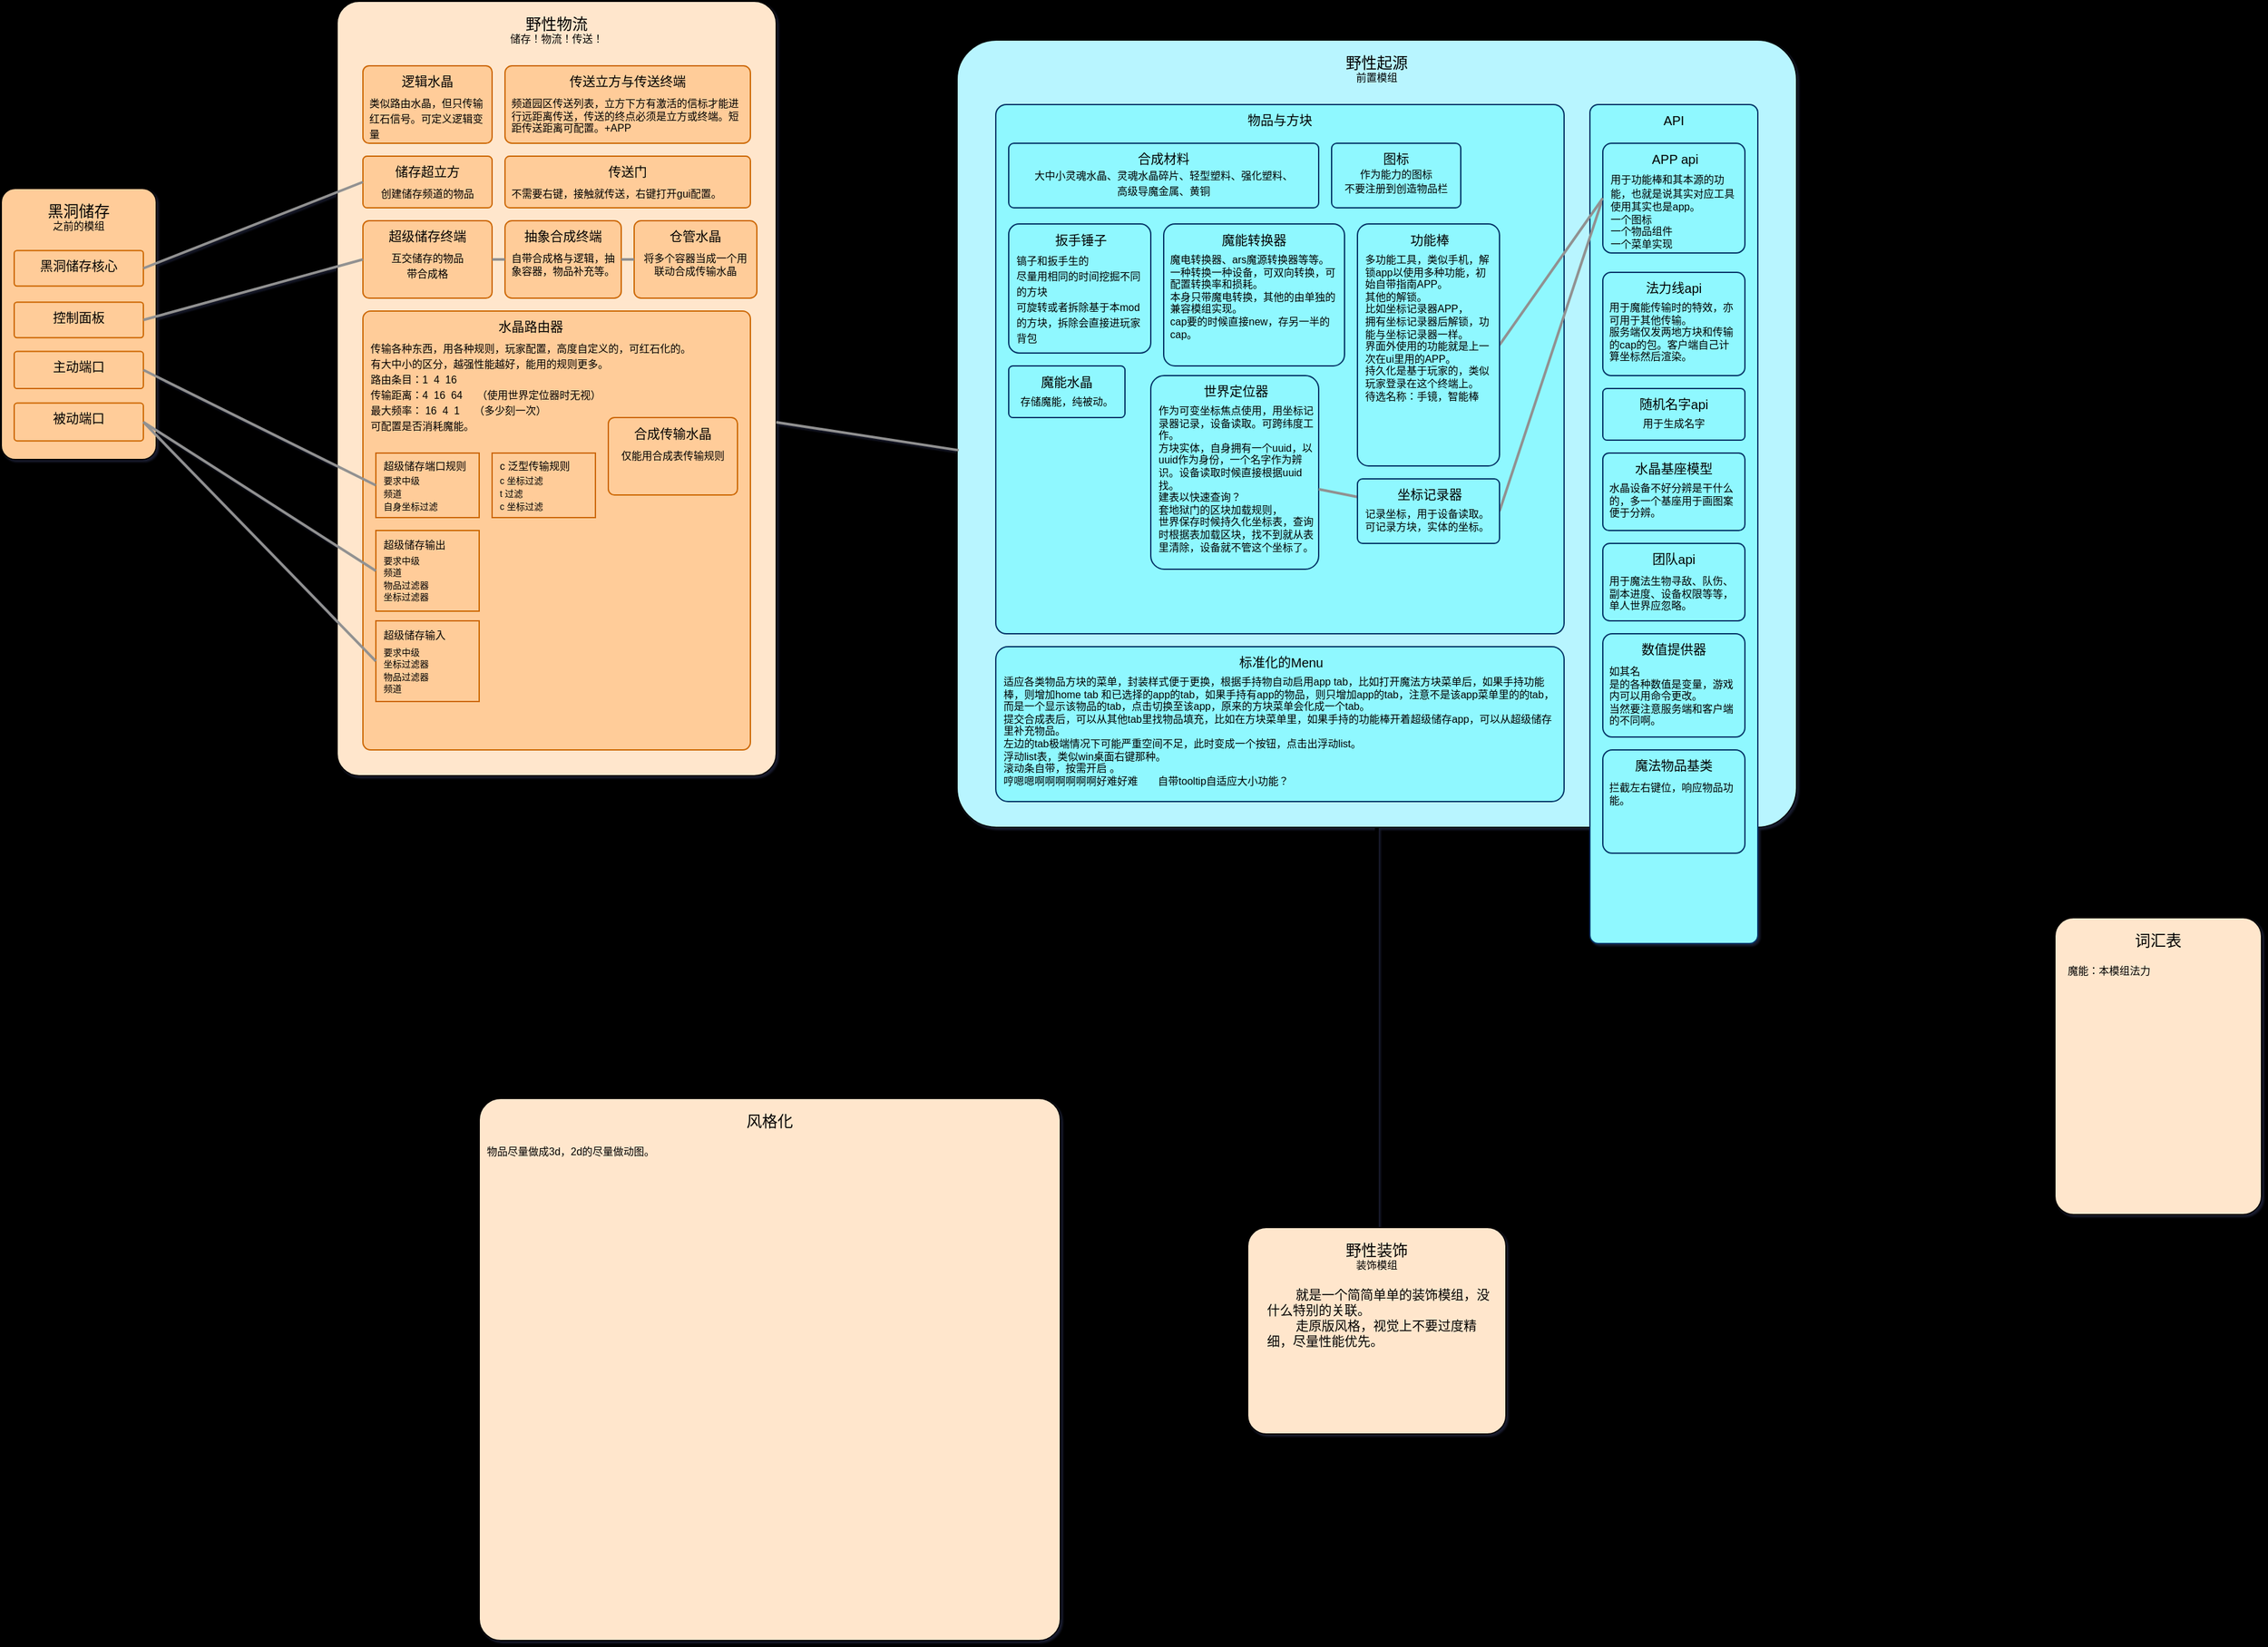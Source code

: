 <mxfile version="24.6.1" type="device">
  <diagram name="第 1 页" id="RCJW-YrI7GADKJ_9KP-G">
    <mxGraphModel dx="1646" dy="505" grid="1" gridSize="10" guides="1" tooltips="1" connect="1" arrows="1" fold="1" page="1" pageScale="1" pageWidth="827" pageHeight="1169" background="#000000" math="0" shadow="1">
      <root>
        <mxCell id="0" />
        <mxCell id="1" parent="0" />
        <mxCell id="YGNYaZbymLhRgF-y6VRQ-4" value="野性起源&lt;div style=&quot;font-size: 8px;&quot;&gt;前置模组&lt;/div&gt;" style="rounded=1;whiteSpace=wrap;html=1;fillColor=#b8f5ff;arcSize=5;labelBackgroundColor=none;fontColor=#000000;align=center;verticalAlign=top;spacing=6;spacingTop=0;" parent="1" vertex="1">
          <mxGeometry x="220" y="630" width="650" height="610" as="geometry" />
        </mxCell>
        <mxCell id="2M-5-x-tlaTdOeUqfLkU-54" value="API" style="rounded=1;whiteSpace=wrap;html=1;strokeColor=#003366;align=center;verticalAlign=top;spacingTop=0;spacing=2;arcSize=5;fontFamily=Helvetica;fontSize=10;fontColor=#000000;labelBackgroundColor=none;fillColor=#8FF8FF;" parent="1" vertex="1">
          <mxGeometry x="710" y="680" width="130" height="650" as="geometry" />
        </mxCell>
        <mxCell id="2M-5-x-tlaTdOeUqfLkU-2" value="" style="rounded=1;orthogonalLoop=1;jettySize=auto;html=1;fontFamily=Helvetica;fontSize=12;fontColor=#000000;labelBackgroundColor=none;elbow=vertical;strokeWidth=3;endSize=0;startSize=0;endArrow=none;endFill=0;" parent="1" source="YGNYaZbymLhRgF-y6VRQ-4" target="2M-5-x-tlaTdOeUqfLkU-1" edge="1">
          <mxGeometry relative="1" as="geometry" />
        </mxCell>
        <mxCell id="2M-5-x-tlaTdOeUqfLkU-7" value="" style="group" parent="1" vertex="1" connectable="0">
          <mxGeometry x="445" y="1550" width="200" height="160" as="geometry" />
        </mxCell>
        <mxCell id="2M-5-x-tlaTdOeUqfLkU-1" value="野性装饰&lt;div style=&quot;font-size: 8px;&quot;&gt;装饰模组&lt;/div&gt;" style="whiteSpace=wrap;html=1;verticalAlign=top;fillColor=#FFE6CC;fontColor=#000000;rounded=1;arcSize=9;labelBackgroundColor=none;spacing=6;spacingTop=0;gradientColor=none;" parent="2M-5-x-tlaTdOeUqfLkU-7" vertex="1">
          <mxGeometry width="200" height="160" as="geometry" />
        </mxCell>
        <mxCell id="2M-5-x-tlaTdOeUqfLkU-5" value="&lt;span style=&quot;white-space: pre;&quot;&gt;&#x9;&lt;/span&gt;就是一个简简单单的装饰模组，没什么特别的关联。&lt;div&gt;&lt;span style=&quot;white-space: pre;&quot;&gt;&#x9;&lt;/span&gt;走原版风格，视觉上不要过度精细，尽量性能优先。&lt;br&gt;&lt;/div&gt;" style="text;html=1;align=left;verticalAlign=top;whiteSpace=wrap;rounded=0;fontFamily=Helvetica;fontSize=10;fontColor=#000000;labelBackgroundColor=none;" parent="2M-5-x-tlaTdOeUqfLkU-7" vertex="1">
          <mxGeometry x="12.5" y="40" width="175" height="100" as="geometry" />
        </mxCell>
        <mxCell id="2M-5-x-tlaTdOeUqfLkU-11" value="物品与方块" style="rounded=1;whiteSpace=wrap;html=1;strokeColor=#003366;align=center;verticalAlign=top;spacingTop=0;spacing=2;arcSize=2;fontFamily=Helvetica;fontSize=10;fontColor=#000000;labelBackgroundColor=none;fillColor=#8FF8FF;" parent="1" vertex="1">
          <mxGeometry x="250" y="680" width="440" height="410" as="geometry" />
        </mxCell>
        <mxCell id="2M-5-x-tlaTdOeUqfLkU-10" value="图标&lt;div&gt;&lt;div style=&quot;font-size: 9px;&quot;&gt;&lt;font style=&quot;font-size: 8px;&quot;&gt;作为能力的图标&lt;/font&gt;&lt;/div&gt;&lt;div style=&quot;font-size: 9px;&quot;&gt;&lt;font style=&quot;font-size: 8px;&quot;&gt;不要注册到创造物品栏&lt;/font&gt;&lt;/div&gt;&lt;/div&gt;" style="rounded=1;whiteSpace=wrap;html=1;strokeColor=#003366;align=center;verticalAlign=top;spacingTop=0;spacing=2;arcSize=8;fontFamily=Helvetica;fontSize=10;fontColor=#000000;labelBackgroundColor=none;fillColor=#8FF8FF;" parent="1" vertex="1">
          <mxGeometry x="510" y="710" width="100" height="50" as="geometry" />
        </mxCell>
        <mxCell id="2M-5-x-tlaTdOeUqfLkU-12" value="合成材料&lt;div&gt;&lt;div style=&quot;&quot;&gt;&lt;span style=&quot;font-size: 8px;&quot;&gt;大中小灵魂水晶、灵魂水晶碎片、轻型塑料、强化塑料、&lt;/span&gt;&lt;/div&gt;&lt;div style=&quot;&quot;&gt;&lt;span style=&quot;font-size: 8px;&quot;&gt;高级导魔金属、黄铜&lt;/span&gt;&lt;/div&gt;&lt;/div&gt;" style="rounded=1;whiteSpace=wrap;html=1;strokeColor=#003366;align=center;verticalAlign=top;spacingTop=0;spacing=2;arcSize=8;fontFamily=Helvetica;fontSize=10;fontColor=#000000;labelBackgroundColor=none;fillColor=#8FF8FF;" parent="1" vertex="1">
          <mxGeometry x="260" y="710" width="240" height="50" as="geometry" />
        </mxCell>
        <mxCell id="2M-5-x-tlaTdOeUqfLkU-24" value="&lt;p style=&quot;text-align: center; line-height: 120%; margin-top: 0px; margin-bottom: 4px;&quot;&gt;&lt;span style=&quot;&quot;&gt;扳手锤子&lt;/span&gt;&lt;/p&gt;&lt;div&gt;&lt;div style=&quot;font-size: 9px;&quot;&gt;&lt;span style=&quot;font-size: 8px;&quot;&gt;镐子和扳手生的&lt;/span&gt;&lt;br&gt;&lt;/div&gt;&lt;/div&gt;&lt;div style=&quot;&quot;&gt;&lt;span style=&quot;font-size: 8px;&quot;&gt;尽量用相同的时间挖掘不同的方块&lt;/span&gt;&lt;/div&gt;&lt;div style=&quot;&quot;&gt;&lt;span style=&quot;font-size: 8px;&quot;&gt;可旋转或者拆除基于本mod的方块，拆除会直接进玩家背包&lt;/span&gt;&lt;/div&gt;&lt;p&gt;&lt;/p&gt;" style="rounded=1;whiteSpace=wrap;html=1;strokeColor=#003366;align=left;verticalAlign=top;spacingTop=0;spacing=2;arcSize=8;fontFamily=Helvetica;fontSize=10;fontColor=#000000;labelBackgroundColor=none;fillColor=#8FF8FF;horizontal=1;spacingLeft=4;spacingRight=4;" parent="1" vertex="1">
          <mxGeometry x="260" y="772.5" width="110" height="100" as="geometry" />
        </mxCell>
        <mxCell id="2M-5-x-tlaTdOeUqfLkU-46" value="" style="rounded=1;orthogonalLoop=1;jettySize=auto;html=1;strokeColor=#919191;strokeWidth=2;align=center;verticalAlign=middle;elbow=vertical;endArrow=none;endFill=0;entryX=0;entryY=0.5;entryDx=0;entryDy=0;exitX=1;exitY=0.5;exitDx=0;exitDy=0;" parent="1" source="2M-5-x-tlaTdOeUqfLkU-25" target="2M-5-x-tlaTdOeUqfLkU-30" edge="1">
          <mxGeometry relative="1" as="geometry" />
        </mxCell>
        <mxCell id="2M-5-x-tlaTdOeUqfLkU-26" value="&lt;p style=&quot;text-align: center; line-height: 120%; margin-top: 0px; margin-bottom: 4px;&quot;&gt;&lt;span style=&quot;&quot;&gt;世界定位器&lt;/span&gt;&lt;br&gt;&lt;/p&gt;&lt;div&gt;&lt;div style=&quot;&quot;&gt;&lt;div style=&quot;font-size: 8px;&quot;&gt;作为可变坐标焦点使用，用坐标记录器记录，设备读取。可跨纬度工作。&lt;/div&gt;&lt;div style=&quot;font-size: 8px;&quot;&gt;方块实体，自身拥有一个uuid，以uuid作为身份，一个名字作为辨识。设备读取时候直接根据uuid找。&lt;/div&gt;&lt;div style=&quot;font-size: 8px;&quot;&gt;建表以快速查询？&lt;/div&gt;&lt;div style=&quot;font-size: 8px;&quot;&gt;&lt;span style=&quot;background-color: initial;&quot;&gt;套地狱门的区块加载规则，&lt;/span&gt;&lt;/div&gt;&lt;div style=&quot;font-size: 8px;&quot;&gt;世界保存时候持久化坐标表，查询时根据表加载区块，找不到就从表里清除，设备就不管这个坐标了。&lt;/div&gt;&lt;/div&gt;&lt;/div&gt;&lt;p&gt;&lt;/p&gt;" style="rounded=1;whiteSpace=wrap;html=1;strokeColor=#003366;align=left;verticalAlign=top;spacingTop=0;spacing=2;arcSize=8;fontFamily=Helvetica;fontSize=10;fontColor=#000000;labelBackgroundColor=none;fillColor=#8FF8FF;horizontal=1;spacingLeft=4;spacingRight=4;" parent="1" vertex="1">
          <mxGeometry x="370" y="890" width="130" height="150" as="geometry" />
        </mxCell>
        <mxCell id="2M-5-x-tlaTdOeUqfLkU-30" value="&lt;p style=&quot;text-align: center; line-height: 120%; margin-top: 0px; margin-bottom: 4px;&quot;&gt;&lt;span style=&quot;&quot;&gt;APP api&lt;/span&gt;&lt;br&gt;&lt;/p&gt;&lt;div style=&quot;line-height: 95%;&quot;&gt;&lt;div style=&quot;line-height: 95%;&quot;&gt;&lt;div style=&quot;line-height: 95%;&quot;&gt;&lt;span style=&quot;font-size: 8px;&quot;&gt;用于&lt;/span&gt;&lt;span style=&quot;text-align: center; background-color: initial;&quot;&gt;&lt;font style=&quot;font-size: 8px;&quot;&gt;功能&lt;/font&gt;&lt;/span&gt;&lt;span style=&quot;font-size: 8px; background-color: initial;&quot;&gt;棒和其本源的功能，也就是说其实对应工具使用其实也是app。&lt;/span&gt;&lt;/div&gt;&lt;div style=&quot;font-size: 8px;&quot;&gt;一个图标&lt;/div&gt;&lt;div style=&quot;font-size: 8px;&quot;&gt;一个物品组件&lt;/div&gt;&lt;div style=&quot;font-size: 8px;&quot;&gt;一个菜单实现&lt;/div&gt;&lt;/div&gt;&lt;/div&gt;&lt;p&gt;&lt;/p&gt;" style="rounded=1;whiteSpace=wrap;html=1;strokeColor=#003366;align=left;verticalAlign=top;spacingTop=0;spacing=2;arcSize=8;fontFamily=Helvetica;fontSize=10;fontColor=#000000;labelBackgroundColor=none;fillColor=#8FF8FF;horizontal=1;spacingLeft=4;spacingRight=4;" parent="1" vertex="1">
          <mxGeometry x="720" y="710" width="110" height="85" as="geometry" />
        </mxCell>
        <mxCell id="2M-5-x-tlaTdOeUqfLkU-31" value="&lt;p style=&quot;line-height: 120%; margin-top: 0px; margin-bottom: 4px;&quot;&gt;&lt;span style=&quot;&quot;&gt;魔能转换器&lt;/span&gt;&lt;br&gt;&lt;/p&gt;&lt;div&gt;&lt;div style=&quot;font-size: 9px;&quot;&gt;&lt;div style=&quot;text-align: left; font-size: 8px;&quot;&gt;魔电转换器、ars魔源转换器等等。一种转换一种设备，可双向转换，可配置转换率和损耗。&lt;/div&gt;&lt;div style=&quot;text-align: left; font-size: 8px;&quot;&gt;本身只带魔电转换，其他的由单独的兼容模组实现。&lt;/div&gt;&lt;div style=&quot;text-align: left; font-size: 8px;&quot;&gt;cap要的时候直接new，存另一半的cap。&lt;/div&gt;&lt;/div&gt;&lt;/div&gt;&lt;p&gt;&lt;/p&gt;" style="rounded=1;whiteSpace=wrap;html=1;strokeColor=#003366;align=center;verticalAlign=top;spacingTop=0;spacing=2;arcSize=8;fontFamily=Helvetica;fontSize=10;fontColor=#000000;labelBackgroundColor=none;fillColor=#8FF8FF;horizontal=1;spacingLeft=4;spacingRight=4;" parent="1" vertex="1">
          <mxGeometry x="380" y="772.5" width="140" height="110" as="geometry" />
        </mxCell>
        <mxCell id="2M-5-x-tlaTdOeUqfLkU-41" value="" style="group" parent="1" vertex="1" connectable="0">
          <mxGeometry x="1070" y="1310" width="160" height="230" as="geometry" />
        </mxCell>
        <mxCell id="2M-5-x-tlaTdOeUqfLkU-42" value="词汇表" style="whiteSpace=wrap;html=1;verticalAlign=top;fillColor=#FFE6CC;fontColor=#000000;rounded=1;arcSize=9;labelBackgroundColor=none;spacing=6;spacingTop=0;gradientColor=none;" parent="2M-5-x-tlaTdOeUqfLkU-41" vertex="1">
          <mxGeometry width="160" height="230" as="geometry" />
        </mxCell>
        <mxCell id="2M-5-x-tlaTdOeUqfLkU-43" value="&lt;div style=&quot;font-size: 8px;&quot;&gt;魔能：本模组法力&lt;/div&gt;" style="text;html=1;align=left;verticalAlign=top;whiteSpace=wrap;rounded=0;fontFamily=Helvetica;fontSize=10;fontColor=#000000;labelBackgroundColor=none;" parent="2M-5-x-tlaTdOeUqfLkU-41" vertex="1">
          <mxGeometry x="8" y="30" width="142" height="190" as="geometry" />
        </mxCell>
        <mxCell id="2M-5-x-tlaTdOeUqfLkU-44" value="&lt;p style=&quot;line-height: 120%; margin-top: 0px; margin-bottom: 4px;&quot;&gt;&lt;span style=&quot;background-color: initial;&quot;&gt;随机名字api&lt;/span&gt;&lt;/p&gt;&lt;div&gt;&lt;div style=&quot;font-size: 9px;&quot;&gt;&lt;div style=&quot;font-size: 8px;&quot;&gt;用于生成名字&lt;/div&gt;&lt;/div&gt;&lt;/div&gt;&lt;p&gt;&lt;/p&gt;" style="rounded=1;whiteSpace=wrap;html=1;strokeColor=#003366;align=center;verticalAlign=top;spacingTop=0;spacing=2;arcSize=8;fontFamily=Helvetica;fontSize=10;fontColor=#000000;labelBackgroundColor=none;fillColor=#8FF8FF;horizontal=1;spacingLeft=4;spacingRight=4;" parent="1" vertex="1">
          <mxGeometry x="720" y="900" width="110" height="40" as="geometry" />
        </mxCell>
        <mxCell id="2M-5-x-tlaTdOeUqfLkU-45" value="&lt;p style=&quot;line-height: 120%; margin-top: 0px; margin-bottom: 4px;&quot;&gt;魔能水晶&lt;/p&gt;&lt;div&gt;&lt;div style=&quot;font-size: 9px;&quot;&gt;&lt;div style=&quot;text-align: left; font-size: 8px;&quot;&gt;存储魔能，纯被动。&lt;/div&gt;&lt;/div&gt;&lt;/div&gt;&lt;p&gt;&lt;/p&gt;" style="rounded=1;whiteSpace=wrap;html=1;strokeColor=#003366;align=center;verticalAlign=top;spacingTop=0;spacing=2;arcSize=8;fontFamily=Helvetica;fontSize=10;fontColor=#000000;labelBackgroundColor=none;fillColor=#8FF8FF;horizontal=1;spacingLeft=4;spacingRight=4;" parent="1" vertex="1">
          <mxGeometry x="260" y="882.5" width="90" height="40" as="geometry" />
        </mxCell>
        <mxCell id="2M-5-x-tlaTdOeUqfLkU-49" value="" style="endArrow=none;html=1;rounded=1;strokeColor=#919191;strokeWidth=2;align=center;verticalAlign=middle;fontFamily=Helvetica;fontSize=11;fontColor=default;labelBackgroundColor=default;elbow=vertical;exitX=1;exitY=0.5;exitDx=0;exitDy=0;entryX=0;entryY=0.5;entryDx=0;entryDy=0;flowAnimation=0;shadow=0;" parent="1" source="2M-5-x-tlaTdOeUqfLkU-29" target="2M-5-x-tlaTdOeUqfLkU-30" edge="1">
          <mxGeometry width="50" height="50" relative="1" as="geometry">
            <mxPoint x="530" y="850" as="sourcePoint" />
            <mxPoint x="580" y="800" as="targetPoint" />
          </mxGeometry>
        </mxCell>
        <mxCell id="2M-5-x-tlaTdOeUqfLkU-50" value="&lt;p style=&quot;line-height: 120%; margin-top: 0px; margin-bottom: 4px;&quot;&gt;&lt;span style=&quot;background-color: initial;&quot;&gt;法力线api&lt;/span&gt;&lt;/p&gt;&lt;div&gt;&lt;div style=&quot;font-size: 9px;&quot;&gt;&lt;div style=&quot;text-align: left; font-size: 8px;&quot;&gt;用于魔能传输时的特效，亦可用于其他传输。&lt;/div&gt;&lt;div style=&quot;text-align: left; font-size: 8px;&quot;&gt;服务端仅发两地方块和传输的cap的包。客户端自己计算坐标然后渲染。&lt;/div&gt;&lt;/div&gt;&lt;/div&gt;&lt;p&gt;&lt;/p&gt;" style="rounded=1;whiteSpace=wrap;html=1;strokeColor=#003366;align=center;verticalAlign=top;spacingTop=0;spacing=2;arcSize=8;fontFamily=Helvetica;fontSize=10;fontColor=#000000;labelBackgroundColor=none;fillColor=#8FF8FF;horizontal=1;spacingLeft=4;spacingRight=4;" parent="1" vertex="1">
          <mxGeometry x="720" y="810" width="110" height="80" as="geometry" />
        </mxCell>
        <mxCell id="2M-5-x-tlaTdOeUqfLkU-29" value="&lt;p style=&quot;text-align: center; line-height: 120%; margin-top: 0px; margin-bottom: 4px;&quot;&gt;&lt;span style=&quot;&quot;&gt;功能棒&lt;/span&gt;&lt;br&gt;&lt;/p&gt;&lt;div&gt;&lt;div style=&quot;font-size: 9px;&quot;&gt;&lt;div style=&quot;font-size: 8px;&quot;&gt;多功能工具，类似手机，解锁app以使用多种功能，初始自带指南APP。&lt;/div&gt;&lt;div style=&quot;font-size: 8px;&quot;&gt;其他的解锁。&lt;/div&gt;&lt;div style=&quot;font-size: 8px;&quot;&gt;比如坐标记录器APP，&lt;/div&gt;&lt;div style=&quot;font-size: 8px;&quot;&gt;拥有&lt;span style=&quot;background-color: initial;&quot;&gt;坐标记录器后解锁，功能与坐标记录器一样。&lt;/span&gt;&lt;/div&gt;&lt;div style=&quot;font-size: 8px;&quot;&gt;界面外使用的功能就是上一次在ui里用的APP。&lt;/div&gt;&lt;div style=&quot;font-size: 8px;&quot;&gt;持久化是基于玩家的，类似玩家登录在这个终端上。&lt;/div&gt;&lt;div style=&quot;font-size: 8px;&quot;&gt;待选名称：手镜，智能棒&lt;/div&gt;&lt;/div&gt;&lt;/div&gt;&lt;p&gt;&lt;/p&gt;" style="rounded=1;whiteSpace=wrap;html=1;strokeColor=#003366;align=left;verticalAlign=top;spacingTop=0;spacing=2;arcSize=8;fontFamily=Helvetica;fontSize=10;fontColor=#000000;labelBackgroundColor=none;fillColor=#8FF8FF;horizontal=1;spacingLeft=4;spacingRight=4;" parent="1" vertex="1">
          <mxGeometry x="530" y="772.5" width="110" height="187.5" as="geometry" />
        </mxCell>
        <mxCell id="2M-5-x-tlaTdOeUqfLkU-53" value="" style="shape=connector;rounded=1;orthogonalLoop=1;jettySize=auto;html=1;strokeColor=#919191;strokeWidth=2;align=center;verticalAlign=middle;fontFamily=Helvetica;fontSize=11;fontColor=default;labelBackgroundColor=default;elbow=vertical;endArrow=none;endFill=0;jumpSize=0;" parent="1" source="2M-5-x-tlaTdOeUqfLkU-26" target="2M-5-x-tlaTdOeUqfLkU-25" edge="1">
          <mxGeometry relative="1" as="geometry">
            <mxPoint x="370" y="970" as="sourcePoint" />
            <mxPoint x="490" y="896" as="targetPoint" />
          </mxGeometry>
        </mxCell>
        <mxCell id="2M-5-x-tlaTdOeUqfLkU-25" value="&lt;p style=&quot;text-align: center; line-height: 120%; margin-top: 0px; margin-bottom: 4px;&quot;&gt;&lt;span style=&quot;background-color: initial; text-align: left;&quot;&gt;坐标记录器&lt;/span&gt;&lt;/p&gt;&lt;div&gt;&lt;div style=&quot;font-size: 9px;&quot;&gt;&lt;div style=&quot;font-size: 8px;&quot;&gt;记录坐标，用于&lt;span style=&quot;background-color: initial;&quot;&gt;设备读取。&lt;/span&gt;&lt;span style=&quot;background-color: initial;&quot;&gt;可记录方块，实体的坐标。&lt;/span&gt;&lt;/div&gt;&lt;/div&gt;&lt;/div&gt;&lt;p&gt;&lt;/p&gt;" style="rounded=1;whiteSpace=wrap;html=1;strokeColor=#003366;align=left;verticalAlign=top;spacingTop=0;spacing=2;arcSize=8;fontFamily=Helvetica;fontSize=10;fontColor=#000000;labelBackgroundColor=none;fillColor=#8FF8FF;horizontal=1;spacingLeft=4;spacingRight=4;" parent="1" vertex="1">
          <mxGeometry x="530" y="970" width="110" height="50" as="geometry" />
        </mxCell>
        <mxCell id="2M-5-x-tlaTdOeUqfLkU-57" value="&lt;p style=&quot;line-height: 120%; margin-top: 0px; margin-bottom: 4px;&quot;&gt;&lt;span style=&quot;background-color: initial;&quot;&gt;水晶基座模型&lt;/span&gt;&lt;/p&gt;&lt;div&gt;&lt;div style=&quot;font-size: 9px;&quot;&gt;&lt;div style=&quot;text-align: left; font-size: 8px;&quot;&gt;水晶设备不好分辨是干什么的，多一个基座用于画图案便于分辨。&lt;/div&gt;&lt;/div&gt;&lt;/div&gt;&lt;p&gt;&lt;/p&gt;" style="rounded=1;whiteSpace=wrap;html=1;strokeColor=#003366;align=center;verticalAlign=top;spacingTop=0;spacing=2;arcSize=8;fontFamily=Helvetica;fontSize=10;fontColor=#000000;labelBackgroundColor=none;fillColor=#8FF8FF;horizontal=1;spacingLeft=4;spacingRight=4;imageAlign=left;" parent="1" vertex="1">
          <mxGeometry x="720" y="950" width="110" height="60" as="geometry" />
        </mxCell>
        <mxCell id="2M-5-x-tlaTdOeUqfLkU-65" value="野性物流&lt;div style=&quot;font-size: 8px;&quot;&gt;储存！物流！传送！&lt;/div&gt;" style="whiteSpace=wrap;html=1;verticalAlign=top;fillColor=#FFE6CC;fontColor=#000000;rounded=1;arcSize=5;labelBackgroundColor=none;spacing=6;spacingTop=0;gradientColor=none;" parent="1" vertex="1">
          <mxGeometry x="-260" y="600" width="340" height="600" as="geometry" />
        </mxCell>
        <mxCell id="2M-5-x-tlaTdOeUqfLkU-69" value="&lt;p style=&quot;line-height: 120%; margin-top: 0px; margin-bottom: 4px;&quot;&gt;&lt;span style=&quot;&quot;&gt;超级储存终端&lt;/span&gt;&lt;/p&gt;&lt;div&gt;&lt;div style=&quot;&quot;&gt;&lt;span style=&quot;font-size: 8px;&quot;&gt;互交储存的物品&lt;/span&gt;&lt;/div&gt;&lt;/div&gt;&lt;div style=&quot;&quot;&gt;&lt;span style=&quot;font-size: 8px;&quot;&gt;带合成格&lt;/span&gt;&lt;/div&gt;&lt;p&gt;&lt;/p&gt;" style="rounded=1;whiteSpace=wrap;html=1;strokeColor=#CC6600;align=center;verticalAlign=top;spacingTop=0;spacing=2;arcSize=8;fontFamily=Helvetica;fontSize=10;fontColor=#000000;labelBackgroundColor=none;fillColor=#FFCC99;horizontal=1;spacingLeft=4;spacingRight=4;" parent="1" vertex="1">
          <mxGeometry x="-240" y="770" width="100" height="60" as="geometry" />
        </mxCell>
        <mxCell id="2M-5-x-tlaTdOeUqfLkU-70" value="&lt;p style=&quot;line-height: 120%; margin-top: 0px; margin-bottom: 4px;&quot;&gt;&lt;span style=&quot;&quot;&gt;储存超立方&lt;/span&gt;&lt;/p&gt;&lt;div&gt;&lt;div style=&quot;text-align: left;&quot;&gt;&lt;span style=&quot;font-size: 8px;&quot;&gt;创建储存频道的物品&lt;/span&gt;&lt;/div&gt;&lt;/div&gt;&lt;p&gt;&lt;/p&gt;" style="rounded=1;whiteSpace=wrap;html=1;strokeColor=#CC6600;align=center;verticalAlign=top;spacingTop=0;spacing=2;arcSize=8;fontFamily=Helvetica;fontSize=10;fontColor=#000000;labelBackgroundColor=none;fillColor=#FFCC99;horizontal=1;spacingLeft=4;spacingRight=4;" parent="1" vertex="1">
          <mxGeometry x="-240" y="720" width="100" height="40" as="geometry" />
        </mxCell>
        <mxCell id="2M-5-x-tlaTdOeUqfLkU-72" value="&lt;p style=&quot;text-align: center; line-height: 120%; margin-top: 0px; margin-bottom: 4px;&quot;&gt;&lt;span style=&quot;&quot;&gt;标准化的Menu&lt;/span&gt;&lt;br&gt;&lt;/p&gt;&lt;div&gt;&lt;div style=&quot;&quot;&gt;&lt;div style=&quot;font-size: 8px;&quot;&gt;适应各类物品方块的菜单，封装样式便于更换，根据手持物自动启用app tab&lt;span style=&quot;background-color: initial;&quot;&gt;，比如打开魔法方块菜单后，如果手持功能棒，则增加home tab 和已选择的app的tab，如果手持有app的物品，则只增加app的tab，注意不是该app菜单里的的tab，而是一个显示该物品的tab，点击切换至该app，原来的方块菜单会化成一个tab。&lt;/span&gt;&lt;/div&gt;&lt;div style=&quot;font-size: 8px;&quot;&gt;提交合成表后，可以从其他tab里找物品填充，比如在方块菜单里，如果手持的功能棒开着超级储存app，可以从超级储存里补充物品。&lt;/div&gt;&lt;div style=&quot;font-size: 8px;&quot;&gt;左边的tab极端情况下可能严重空间不足，此时变成一个按钮，点击出浮动list。&lt;/div&gt;&lt;div style=&quot;font-size: 8px;&quot;&gt;浮动list表，类似win桌面右键那种。&lt;/div&gt;&lt;div style=&quot;font-size: 8px;&quot;&gt;滚动条自带，按需开启 。&lt;/div&gt;&lt;div style=&quot;font-size: 8px;&quot;&gt;哼嗯嗯啊啊啊啊啊啊好难好难&amp;nbsp; &amp;nbsp; &amp;nbsp; &amp;nbsp;自带tooltip自适应大小功能？&lt;/div&gt;&lt;/div&gt;&lt;/div&gt;&lt;p&gt;&lt;/p&gt;" style="rounded=1;whiteSpace=wrap;html=1;strokeColor=#003366;align=left;verticalAlign=top;spacingTop=0;spacing=2;arcSize=8;fontFamily=Helvetica;fontSize=10;fontColor=#000000;labelBackgroundColor=none;fillColor=#8FF8FF;horizontal=1;spacingLeft=4;spacingRight=4;" parent="1" vertex="1">
          <mxGeometry x="250" y="1100" width="440" height="120" as="geometry" />
        </mxCell>
        <mxCell id="2M-5-x-tlaTdOeUqfLkU-73" style="edgeStyle=none;shape=connector;rounded=1;orthogonalLoop=1;jettySize=auto;html=1;entryX=0.002;entryY=0.521;entryDx=0;entryDy=0;entryPerimeter=0;strokeColor=#919191;strokeWidth=2;align=center;verticalAlign=middle;fontFamily=Helvetica;fontSize=11;fontColor=default;labelBackgroundColor=default;elbow=vertical;endArrow=none;endFill=0;" parent="1" source="2M-5-x-tlaTdOeUqfLkU-65" target="YGNYaZbymLhRgF-y6VRQ-4" edge="1">
          <mxGeometry relative="1" as="geometry" />
        </mxCell>
        <mxCell id="2M-5-x-tlaTdOeUqfLkU-80" value="" style="group" parent="1" vertex="1" connectable="0">
          <mxGeometry x="-520" y="745" width="120" height="210" as="geometry" />
        </mxCell>
        <mxCell id="2M-5-x-tlaTdOeUqfLkU-68" value="黑洞储存&lt;div style=&quot;font-size: 8px;&quot;&gt;之前的模组&lt;/div&gt;" style="whiteSpace=wrap;html=1;verticalAlign=top;fillColor=#FFCC99;fontColor=#000000;rounded=1;arcSize=9;labelBackgroundColor=none;spacing=6;spacingTop=0;gradientColor=none;" parent="2M-5-x-tlaTdOeUqfLkU-80" vertex="1">
          <mxGeometry width="120" height="210" as="geometry" />
        </mxCell>
        <mxCell id="2M-5-x-tlaTdOeUqfLkU-76" value="&lt;p style=&quot;line-height: 120%; margin-top: 0px; margin-bottom: 4px;&quot;&gt;&lt;span style=&quot;&quot;&gt;黑洞储存核心&lt;/span&gt;&lt;/p&gt;&lt;p&gt;&lt;/p&gt;" style="rounded=1;whiteSpace=wrap;html=1;strokeColor=#CC6600;align=center;verticalAlign=top;spacingTop=0;spacing=2;arcSize=8;fontFamily=Helvetica;fontSize=10;fontColor=#000000;labelBackgroundColor=none;fillColor=#FFCC99;horizontal=1;spacingLeft=4;spacingRight=4;" parent="2M-5-x-tlaTdOeUqfLkU-80" vertex="1">
          <mxGeometry x="10" y="48.13" width="100" height="27.5" as="geometry" />
        </mxCell>
        <mxCell id="2M-5-x-tlaTdOeUqfLkU-77" value="&lt;p style=&quot;line-height: 120%; margin-top: 0px; margin-bottom: 4px;&quot;&gt;控制面板&lt;/p&gt;&lt;p&gt;&lt;/p&gt;" style="rounded=1;whiteSpace=wrap;html=1;strokeColor=#CC6600;align=center;verticalAlign=top;spacingTop=0;spacing=2;arcSize=8;fontFamily=Helvetica;fontSize=10;fontColor=#000000;labelBackgroundColor=none;fillColor=#FFCC99;horizontal=1;spacingLeft=4;spacingRight=4;" parent="2M-5-x-tlaTdOeUqfLkU-80" vertex="1">
          <mxGeometry x="10" y="88.13" width="100" height="27.5" as="geometry" />
        </mxCell>
        <mxCell id="2M-5-x-tlaTdOeUqfLkU-78" value="&lt;p style=&quot;line-height: 120%; margin-top: 0px; margin-bottom: 4px;&quot;&gt;被动端口&lt;/p&gt;&lt;p&gt;&lt;/p&gt;" style="rounded=1;whiteSpace=wrap;html=1;strokeColor=#CC6600;align=center;verticalAlign=top;spacingTop=0;spacing=2;arcSize=8;fontFamily=Helvetica;fontSize=10;fontColor=#000000;labelBackgroundColor=none;fillColor=#FFCC99;horizontal=1;spacingLeft=4;spacingRight=4;" parent="2M-5-x-tlaTdOeUqfLkU-80" vertex="1">
          <mxGeometry x="10" y="166.25" width="100" height="29.37" as="geometry" />
        </mxCell>
        <mxCell id="2M-5-x-tlaTdOeUqfLkU-79" value="&lt;p style=&quot;line-height: 120%; margin-top: 0px; margin-bottom: 4px;&quot;&gt;主动端口&lt;/p&gt;&lt;p&gt;&lt;/p&gt;" style="rounded=1;whiteSpace=wrap;html=1;strokeColor=#CC6600;align=center;verticalAlign=top;spacingTop=0;spacing=2;arcSize=8;fontFamily=Helvetica;fontSize=10;fontColor=#000000;labelBackgroundColor=none;fillColor=#FFCC99;horizontal=1;spacingLeft=4;spacingRight=4;" parent="2M-5-x-tlaTdOeUqfLkU-80" vertex="1">
          <mxGeometry x="10" y="126.26" width="100" height="28.75" as="geometry" />
        </mxCell>
        <mxCell id="2M-5-x-tlaTdOeUqfLkU-81" style="edgeStyle=none;shape=connector;rounded=1;orthogonalLoop=1;jettySize=auto;html=1;entryX=0;entryY=0.5;entryDx=0;entryDy=0;strokeColor=#919191;strokeWidth=2;align=center;verticalAlign=middle;fontFamily=Helvetica;fontSize=11;fontColor=default;labelBackgroundColor=default;elbow=vertical;endArrow=none;endFill=0;exitX=1;exitY=0.5;exitDx=0;exitDy=0;" parent="1" source="2M-5-x-tlaTdOeUqfLkU-76" target="2M-5-x-tlaTdOeUqfLkU-70" edge="1">
          <mxGeometry relative="1" as="geometry" />
        </mxCell>
        <mxCell id="2M-5-x-tlaTdOeUqfLkU-82" style="edgeStyle=none;shape=connector;rounded=1;orthogonalLoop=1;jettySize=auto;html=1;entryX=0;entryY=0.5;entryDx=0;entryDy=0;strokeColor=#919191;strokeWidth=2;align=center;verticalAlign=middle;fontFamily=Helvetica;fontSize=11;fontColor=default;labelBackgroundColor=default;elbow=vertical;endArrow=none;endFill=0;exitX=1;exitY=0.5;exitDx=0;exitDy=0;" parent="1" source="2M-5-x-tlaTdOeUqfLkU-77" target="2M-5-x-tlaTdOeUqfLkU-69" edge="1">
          <mxGeometry relative="1" as="geometry" />
        </mxCell>
        <mxCell id="2M-5-x-tlaTdOeUqfLkU-83" value="&lt;p style=&quot;text-align: center; line-height: 120%; margin-top: 0px; margin-bottom: 4px;&quot;&gt;&lt;span style=&quot;&quot;&gt;水晶路由器&lt;/span&gt;&lt;/p&gt;&lt;div&gt;&lt;div style=&quot;&quot;&gt;&lt;span style=&quot;font-size: 8px;&quot;&gt;传输各种东西，用各种规则，玩家配置，高度自定义的，可红石化的。&lt;/span&gt;&lt;/div&gt;&lt;/div&gt;&lt;div style=&quot;&quot;&gt;&lt;span style=&quot;font-size: 8px;&quot;&gt;有大中小的区分，越强性能越好，能用的规则更多。&lt;/span&gt;&lt;/div&gt;&lt;div style=&quot;&quot;&gt;&lt;span style=&quot;font-size: 8px;&quot;&gt;路由条目：1&amp;nbsp; 4&amp;nbsp; 16&lt;/span&gt;&lt;/div&gt;&lt;div style=&quot;&quot;&gt;&lt;span style=&quot;font-size: 8px;&quot;&gt;传输距离：4&amp;nbsp; 16&amp;nbsp; 64&amp;nbsp; &amp;nbsp; &amp;nbsp;（使用世界定位器时无视）&lt;/span&gt;&lt;/div&gt;&lt;div style=&quot;&quot;&gt;&lt;span style=&quot;font-size: 8px;&quot;&gt;最大频率： 16&amp;nbsp; 4&amp;nbsp; 1&amp;nbsp; &amp;nbsp; &amp;nbsp;（多少刻一次）&lt;/span&gt;&lt;/div&gt;&lt;div style=&quot;&quot;&gt;&lt;span style=&quot;font-size: 8px;&quot;&gt;可配置是否消耗魔能。&lt;/span&gt;&lt;/div&gt;&lt;div style=&quot;&quot;&gt;&lt;span style=&quot;font-size: 8px;&quot;&gt;&lt;br&gt;&lt;/span&gt;&lt;/div&gt;&lt;p&gt;&lt;/p&gt;" style="rounded=1;whiteSpace=wrap;html=1;strokeColor=#CC6600;align=left;verticalAlign=top;spacingTop=0;spacing=2;arcSize=2;fontFamily=Helvetica;fontSize=10;fontColor=#000000;labelBackgroundColor=none;fillColor=#FFCC99;horizontal=1;spacingLeft=4;spacingRight=4;" parent="1" vertex="1">
          <mxGeometry x="-240" y="840" width="300" height="340" as="geometry" />
        </mxCell>
        <mxCell id="2M-5-x-tlaTdOeUqfLkU-86" value="&lt;p style=&quot;line-height: 120%; margin-top: 0px; margin-bottom: 4px;&quot;&gt;&lt;span style=&quot;&quot;&gt;逻辑水晶&lt;/span&gt;&lt;/p&gt;&lt;div&gt;&lt;div style=&quot;text-align: left;&quot;&gt;&lt;span style=&quot;font-size: 8px;&quot;&gt;类似路由水晶，但只传输红石信号。可定义逻辑变量&lt;/span&gt;&lt;/div&gt;&lt;/div&gt;&lt;p&gt;&lt;/p&gt;" style="rounded=1;whiteSpace=wrap;html=1;strokeColor=#CC6600;align=center;verticalAlign=top;spacingTop=0;spacing=2;arcSize=8;fontFamily=Helvetica;fontSize=10;fontColor=#000000;labelBackgroundColor=none;fillColor=#FFCC99;horizontal=1;spacingLeft=4;spacingRight=4;" parent="1" vertex="1">
          <mxGeometry x="-240" y="650" width="100" height="60" as="geometry" />
        </mxCell>
        <mxCell id="2M-5-x-tlaTdOeUqfLkU-117" value="&lt;p style=&quot;line-height: 120%; margin-top: 0px; margin-bottom: 4px;&quot;&gt;&lt;font style=&quot;font-size: 8px;&quot;&gt;超级储存端口规则&lt;/font&gt;&lt;/p&gt;&lt;p style=&quot;line-height: 80%; margin-top: 0px; margin-bottom: 4px;&quot;&gt;&lt;font style=&quot;font-size: 7px;&quot;&gt;要求中级&lt;span style=&quot;background-color: initial;&quot;&gt;&lt;font style=&quot;font-size: 7px;&quot;&gt;&lt;br&gt;&lt;/font&gt;&lt;/span&gt;&lt;/font&gt;&lt;/p&gt;&lt;p style=&quot;line-height: 80%; margin-top: 0px; margin-bottom: 4px;&quot;&gt;&lt;span style=&quot;background-color: initial;&quot;&gt;&lt;font style=&quot;font-size: 7px;&quot;&gt;频道&lt;/font&gt;&lt;/span&gt;&lt;/p&gt;&lt;p style=&quot;line-height: 80%; margin-top: 0px; margin-bottom: 4px;&quot;&gt;&lt;span style=&quot;background-color: initial;&quot;&gt;自身坐标过滤&lt;/span&gt;&lt;/p&gt;&lt;p style=&quot;font-size: 7px;&quot;&gt;&lt;/p&gt;" style="rounded=1;whiteSpace=wrap;html=1;strokeColor=#CC6600;align=left;verticalAlign=top;spacingTop=0;spacing=2;arcSize=0;fontFamily=Helvetica;fontSize=7;fontColor=#000000;labelBackgroundColor=none;fillColor=#FFCC99;horizontal=1;spacingLeft=4;spacingRight=4;labelPosition=center;verticalLabelPosition=middle;" parent="1" vertex="1">
          <mxGeometry x="-230" y="950" width="80" height="50" as="geometry" />
        </mxCell>
        <mxCell id="2M-5-x-tlaTdOeUqfLkU-118" value="&lt;p style=&quot;line-height: 120%; margin-top: 0px; margin-bottom: 4px; font-size: 8px;&quot;&gt;&lt;font style=&quot;font-size: 8px;&quot;&gt;超级储存输出&lt;/font&gt;&lt;/p&gt;&lt;p style=&quot;line-height: 80%; margin-top: 0px; margin-bottom: 4px; font-size: 7px;&quot;&gt;&lt;font style=&quot;font-size: 7px;&quot;&gt;要求中级&lt;span style=&quot;background-color: initial;&quot;&gt;&lt;br&gt;&lt;/span&gt;&lt;/font&gt;&lt;/p&gt;&lt;p style=&quot;line-height: 80%; margin-top: 0px; margin-bottom: 4px; font-size: 7px;&quot;&gt;&lt;span style=&quot;background-color: initial;&quot;&gt;&lt;font style=&quot;font-size: 7px;&quot;&gt;频道&lt;/font&gt;&lt;/span&gt;&lt;/p&gt;&lt;p style=&quot;line-height: 80%; margin-top: 0px; margin-bottom: 4px; font-size: 7px;&quot;&gt;&lt;span style=&quot;background-color: initial;&quot;&gt;&lt;font style=&quot;font-size: 7px;&quot;&gt;物品过滤器&lt;/font&gt;&lt;/span&gt;&lt;/p&gt;&lt;p style=&quot;line-height: 80%; margin-top: 0px; margin-bottom: 4px; font-size: 7px;&quot;&gt;&lt;span style=&quot;background-color: initial;&quot;&gt;&lt;font style=&quot;font-size: 7px;&quot;&gt;坐标过滤器&lt;/font&gt;&lt;/span&gt;&lt;/p&gt;&lt;p style=&quot;font-size: 8px;&quot;&gt;&lt;/p&gt;" style="rounded=1;whiteSpace=wrap;html=1;strokeColor=#CC6600;align=left;verticalAlign=top;spacingTop=0;spacing=2;arcSize=0;fontFamily=Helvetica;fontSize=8;fontColor=#000000;labelBackgroundColor=none;fillColor=#FFCC99;horizontal=1;spacingLeft=4;spacingRight=4;" parent="1" vertex="1">
          <mxGeometry x="-230" y="1010" width="80" height="62.5" as="geometry" />
        </mxCell>
        <mxCell id="2M-5-x-tlaTdOeUqfLkU-119" value="&lt;p style=&quot;line-height: 120%; margin-top: 0px; margin-bottom: 4px; font-size: 8px;&quot;&gt;&lt;font style=&quot;font-size: 8px;&quot;&gt;超级储存输入&lt;/font&gt;&lt;/p&gt;&lt;span style=&quot;font-size: 7px;&quot;&gt;&lt;div&gt;&lt;span style=&quot;font-size: 7px;&quot;&gt;要求中级&lt;/span&gt;&lt;/div&gt;坐标过滤器&lt;/span&gt;&lt;div&gt;&lt;span style=&quot;font-size: 7px; background-color: initial;&quot;&gt;物品过滤器&lt;/span&gt;&lt;div&gt;&lt;div&gt;&lt;p style=&quot;line-height: 120%; margin-top: 0px; margin-bottom: 4px; font-size: 8px;&quot;&gt;&lt;span style=&quot;font-size: 7px; background-color: initial;&quot;&gt;频道&lt;br&gt;&lt;/span&gt;&lt;/p&gt;&lt;p style=&quot;font-size: 8px;&quot;&gt;&lt;/p&gt;&lt;/div&gt;&lt;/div&gt;&lt;/div&gt;" style="rounded=1;whiteSpace=wrap;html=1;strokeColor=#CC6600;align=left;verticalAlign=top;spacingTop=0;spacing=2;arcSize=0;fontFamily=Helvetica;fontSize=8;fontColor=#000000;labelBackgroundColor=none;fillColor=#FFCC99;horizontal=1;spacingLeft=4;spacingRight=4;" parent="1" vertex="1">
          <mxGeometry x="-230" y="1080" width="80" height="62.5" as="geometry" />
        </mxCell>
        <mxCell id="2M-5-x-tlaTdOeUqfLkU-120" style="edgeStyle=none;shape=connector;rounded=1;orthogonalLoop=1;jettySize=auto;html=1;entryX=0;entryY=0.5;entryDx=0;entryDy=0;strokeColor=#919191;strokeWidth=2;align=center;verticalAlign=middle;fontFamily=Helvetica;fontSize=11;fontColor=default;labelBackgroundColor=default;elbow=vertical;endArrow=none;endFill=0;exitX=1;exitY=0.5;exitDx=0;exitDy=0;" parent="1" source="2M-5-x-tlaTdOeUqfLkU-79" target="2M-5-x-tlaTdOeUqfLkU-117" edge="1">
          <mxGeometry relative="1" as="geometry" />
        </mxCell>
        <mxCell id="2M-5-x-tlaTdOeUqfLkU-121" style="edgeStyle=none;shape=connector;rounded=1;orthogonalLoop=1;jettySize=auto;html=1;entryX=0;entryY=0.5;entryDx=0;entryDy=0;strokeColor=#919191;strokeWidth=2;align=center;verticalAlign=middle;fontFamily=Helvetica;fontSize=11;fontColor=default;labelBackgroundColor=default;elbow=vertical;endArrow=none;endFill=0;exitX=1;exitY=0.5;exitDx=0;exitDy=0;" parent="1" source="2M-5-x-tlaTdOeUqfLkU-78" target="2M-5-x-tlaTdOeUqfLkU-118" edge="1">
          <mxGeometry relative="1" as="geometry" />
        </mxCell>
        <mxCell id="2M-5-x-tlaTdOeUqfLkU-122" style="edgeStyle=none;shape=connector;rounded=1;orthogonalLoop=1;jettySize=auto;html=1;entryX=0;entryY=0.5;entryDx=0;entryDy=0;strokeColor=#919191;strokeWidth=2;align=center;verticalAlign=middle;fontFamily=Helvetica;fontSize=11;fontColor=default;labelBackgroundColor=default;elbow=vertical;endArrow=none;endFill=0;exitX=1;exitY=0.5;exitDx=0;exitDy=0;" parent="1" source="2M-5-x-tlaTdOeUqfLkU-78" target="2M-5-x-tlaTdOeUqfLkU-119" edge="1">
          <mxGeometry relative="1" as="geometry" />
        </mxCell>
        <mxCell id="p2QV5_GQoiamzhqP6Ohr-1" value="" style="group;fontSize=10;spacingLeft=4;spacingRight=4;" parent="1" vertex="1" connectable="0">
          <mxGeometry x="-130" y="770" width="90" height="60" as="geometry" />
        </mxCell>
        <mxCell id="p2QV5_GQoiamzhqP6Ohr-2" value="&lt;font style=&quot;font-size: 10px;&quot;&gt;抽象合成终端&lt;/font&gt;" style="whiteSpace=wrap;html=1;verticalAlign=top;fillColor=#ffcc99;fontColor=#000000;rounded=1;arcSize=9;labelBackgroundColor=none;spacing=2;spacingTop=0;gradientColor=none;strokeColor=#CC6600;fontSize=10;spacingLeft=4;spacingRight=4;" parent="p2QV5_GQoiamzhqP6Ohr-1" vertex="1">
          <mxGeometry width="90" height="60.0" as="geometry" />
        </mxCell>
        <mxCell id="p2QV5_GQoiamzhqP6Ohr-3" value="&lt;div style=&quot;font-size: 8px;&quot;&gt;自带合成格与逻辑，抽象容器，物品补充等。&lt;/div&gt;" style="text;html=1;align=left;verticalAlign=top;whiteSpace=wrap;rounded=0;fontFamily=Helvetica;fontSize=8;fontColor=#000000;labelBackgroundColor=none;spacingLeft=5;spacingRight=5;spacing=0;" parent="p2QV5_GQoiamzhqP6Ohr-1" vertex="1">
          <mxGeometry y="20" width="90" height="40" as="geometry" />
        </mxCell>
        <mxCell id="p2QV5_GQoiamzhqP6Ohr-10" value="" style="group;fontSize=10;spacingLeft=4;spacingRight=4;" parent="1" vertex="1" connectable="0">
          <mxGeometry x="-30" y="770" width="95" height="60" as="geometry" />
        </mxCell>
        <mxCell id="p2QV5_GQoiamzhqP6Ohr-11" value="仓管水晶" style="whiteSpace=wrap;html=1;verticalAlign=top;fillColor=#ffcc99;fontColor=#000000;rounded=1;arcSize=9;labelBackgroundColor=none;spacing=2;spacingTop=0;gradientColor=none;strokeColor=#CC6600;fontSize=10;spacingLeft=4;spacingRight=4;" parent="p2QV5_GQoiamzhqP6Ohr-10" vertex="1">
          <mxGeometry width="95" height="60" as="geometry" />
        </mxCell>
        <mxCell id="p2QV5_GQoiamzhqP6Ohr-12" value="&lt;div style=&quot;font-size: 8px;&quot;&gt;将多个容器当成一个用&lt;/div&gt;&lt;div style=&quot;font-size: 8px;&quot;&gt;联动合成传输水晶&lt;/div&gt;" style="text;html=1;align=center;verticalAlign=top;whiteSpace=wrap;rounded=0;fontFamily=Helvetica;fontSize=8;fontColor=#000000;labelBackgroundColor=none;spacingLeft=5;spacingRight=5;spacing=0;" parent="p2QV5_GQoiamzhqP6Ohr-10" vertex="1">
          <mxGeometry y="20" width="95" height="40" as="geometry" />
        </mxCell>
        <mxCell id="p2QV5_GQoiamzhqP6Ohr-14" style="edgeStyle=none;shape=connector;rounded=1;orthogonalLoop=1;jettySize=auto;html=1;strokeColor=#919191;strokeWidth=2;align=center;verticalAlign=middle;fontFamily=Helvetica;fontSize=11;fontColor=default;labelBackgroundColor=default;elbow=vertical;endArrow=none;endFill=0;" parent="1" source="p2QV5_GQoiamzhqP6Ohr-2" target="2M-5-x-tlaTdOeUqfLkU-69" edge="1">
          <mxGeometry relative="1" as="geometry" />
        </mxCell>
        <mxCell id="p2QV5_GQoiamzhqP6Ohr-15" style="edgeStyle=none;shape=connector;rounded=1;orthogonalLoop=1;jettySize=auto;html=1;strokeColor=#919191;strokeWidth=2;align=center;verticalAlign=middle;fontFamily=Helvetica;fontSize=11;fontColor=default;labelBackgroundColor=default;elbow=vertical;endArrow=none;endFill=0;" parent="1" source="p2QV5_GQoiamzhqP6Ohr-2" target="p2QV5_GQoiamzhqP6Ohr-11" edge="1">
          <mxGeometry relative="1" as="geometry" />
        </mxCell>
        <mxCell id="p2QV5_GQoiamzhqP6Ohr-18" value="&lt;p style=&quot;line-height: 120%; margin-top: 0px; margin-bottom: 4px;&quot;&gt;&lt;font style=&quot;font-size: 8px;&quot;&gt;c 泛型传输规则&lt;/font&gt;&lt;/p&gt;&lt;p style=&quot;line-height: 80%; margin-top: 0px; margin-bottom: 4px;&quot;&gt;&lt;font style=&quot;font-size: 7px;&quot;&gt;c 坐标过滤&lt;span style=&quot;background-color: initial;&quot;&gt;&lt;font style=&quot;font-size: 7px;&quot;&gt;&lt;br&gt;&lt;/font&gt;&lt;/span&gt;&lt;/font&gt;&lt;/p&gt;&lt;p style=&quot;line-height: 80%; margin-top: 0px; margin-bottom: 4px;&quot;&gt;t 过滤&lt;/p&gt;&lt;p style=&quot;line-height: 80%; margin-top: 0px; margin-bottom: 4px;&quot;&gt;&lt;span style=&quot;background-color: initial;&quot;&gt;c 坐标过滤&lt;/span&gt;&lt;/p&gt;&lt;p style=&quot;font-size: 7px;&quot;&gt;&lt;/p&gt;" style="rounded=1;whiteSpace=wrap;html=1;strokeColor=#CC6600;align=left;verticalAlign=top;spacingTop=0;spacing=2;arcSize=0;fontFamily=Helvetica;fontSize=7;fontColor=#000000;labelBackgroundColor=none;fillColor=#FFCC99;horizontal=1;spacingLeft=4;spacingRight=4;labelPosition=center;verticalLabelPosition=middle;" parent="1" vertex="1">
          <mxGeometry x="-140" y="950" width="80" height="50" as="geometry" />
        </mxCell>
        <mxCell id="p2QV5_GQoiamzhqP6Ohr-23" value="" style="group;fontSize=10;spacingLeft=4;spacingRight=4;" parent="1" vertex="1" connectable="0">
          <mxGeometry x="720" y="1020" width="110" height="60" as="geometry" />
        </mxCell>
        <mxCell id="p2QV5_GQoiamzhqP6Ohr-24" value="&lt;font style=&quot;font-size: 10px;&quot;&gt;团队api&lt;/font&gt;" style="whiteSpace=wrap;html=1;verticalAlign=top;fillColor=#8ff8ff;fontColor=#000000;rounded=1;arcSize=9;labelBackgroundColor=none;spacing=2;spacingTop=0;gradientColor=none;strokeColor=#003266;fontSize=10;spacingLeft=4;spacingRight=4;" parent="p2QV5_GQoiamzhqP6Ohr-23" vertex="1">
          <mxGeometry width="110.0" height="60.0" as="geometry" />
        </mxCell>
        <mxCell id="p2QV5_GQoiamzhqP6Ohr-25" value="&lt;div style=&quot;font-size: 8px;&quot;&gt;用于魔法生物寻敌、队伤、副本进度、设备权限等等，单人世界应忽略。&lt;/div&gt;" style="text;html=1;align=left;verticalAlign=top;whiteSpace=wrap;rounded=0;fontFamily=Helvetica;fontSize=8;fontColor=#000000;labelBackgroundColor=none;spacingLeft=5;spacingRight=5;spacing=0;" parent="p2QV5_GQoiamzhqP6Ohr-23" vertex="1">
          <mxGeometry y="20" width="110.0" height="40" as="geometry" />
        </mxCell>
        <mxCell id="p2QV5_GQoiamzhqP6Ohr-26" value="" style="group;fontSize=10;spacingLeft=4;spacingRight=4;" parent="1" vertex="1" connectable="0">
          <mxGeometry x="-130" y="650" width="190" height="60" as="geometry" />
        </mxCell>
        <mxCell id="p2QV5_GQoiamzhqP6Ohr-27" value="&lt;font style=&quot;font-size: 10px;&quot;&gt;传送立方与传送终端&lt;/font&gt;" style="whiteSpace=wrap;html=1;verticalAlign=top;fillColor=#ffcc99;fontColor=#000000;rounded=1;arcSize=9;labelBackgroundColor=none;spacing=2;spacingTop=0;gradientColor=none;strokeColor=#CC6600;fontSize=10;spacingLeft=4;spacingRight=4;" parent="p2QV5_GQoiamzhqP6Ohr-26" vertex="1">
          <mxGeometry width="190" height="60" as="geometry" />
        </mxCell>
        <mxCell id="p2QV5_GQoiamzhqP6Ohr-28" value="&lt;div style=&quot;font-size: 8px;&quot;&gt;频道园区传送列表，立方下方有激活的信标才能进行远距离传送，传送的终点必须是立方或终端。短距传送距离可配置。+APP&lt;/div&gt;" style="text;html=1;align=left;verticalAlign=top;whiteSpace=wrap;rounded=0;fontFamily=Helvetica;fontSize=8;fontColor=#000000;labelBackgroundColor=none;spacingLeft=5;spacingRight=5;spacing=0;" parent="p2QV5_GQoiamzhqP6Ohr-26" vertex="1">
          <mxGeometry y="20" width="190" height="40" as="geometry" />
        </mxCell>
        <mxCell id="p2QV5_GQoiamzhqP6Ohr-29" value="" style="group;fontSize=10;spacingLeft=4;spacingRight=4;" parent="1" vertex="1" connectable="0">
          <mxGeometry x="-130" y="720" width="190" height="40" as="geometry" />
        </mxCell>
        <mxCell id="p2QV5_GQoiamzhqP6Ohr-30" value="&lt;font style=&quot;font-size: 10px;&quot;&gt;传送门&lt;/font&gt;" style="whiteSpace=wrap;html=1;verticalAlign=top;fillColor=#ffcc99;fontColor=#000000;rounded=1;arcSize=9;labelBackgroundColor=none;spacing=2;spacingTop=0;gradientColor=none;strokeColor=#CC6600;fontSize=10;spacingLeft=4;spacingRight=4;" parent="p2QV5_GQoiamzhqP6Ohr-29" vertex="1">
          <mxGeometry width="190" height="40.0" as="geometry" />
        </mxCell>
        <mxCell id="p2QV5_GQoiamzhqP6Ohr-31" value="&lt;div style=&quot;font-size: 8px;&quot;&gt;不需要右键，接触就传送，右键打开gui配置。&lt;/div&gt;" style="text;html=1;align=left;verticalAlign=top;whiteSpace=wrap;rounded=0;fontFamily=Helvetica;fontSize=8;fontColor=#000000;labelBackgroundColor=none;spacingLeft=5;spacingRight=5;spacing=0;" parent="p2QV5_GQoiamzhqP6Ohr-29" vertex="1">
          <mxGeometry y="20" width="190" height="20" as="geometry" />
        </mxCell>
        <mxCell id="4nciOf9_-e5pX5Ng2-0f-5" value="" style="group;fontSize=10;spacingLeft=4;spacingRight=4;" parent="1" vertex="1" connectable="0">
          <mxGeometry x="720" y="1090" width="110" height="80" as="geometry" />
        </mxCell>
        <mxCell id="4nciOf9_-e5pX5Ng2-0f-6" value="&lt;font style=&quot;font-size: 10px;&quot;&gt;数值提供器&lt;/font&gt;" style="whiteSpace=wrap;html=1;verticalAlign=top;fillColor=#8ff8ff;fontColor=#000000;rounded=1;arcSize=9;labelBackgroundColor=none;spacing=2;spacingTop=0;gradientColor=none;strokeColor=#003266;fontSize=10;spacingLeft=4;spacingRight=4;" parent="4nciOf9_-e5pX5Ng2-0f-5" vertex="1">
          <mxGeometry width="110.0" height="80.0" as="geometry" />
        </mxCell>
        <mxCell id="4nciOf9_-e5pX5Ng2-0f-7" value="&lt;div style=&quot;font-size: 8px;&quot;&gt;如其名&lt;/div&gt;&lt;div style=&quot;font-size: 8px;&quot;&gt;是的各种数值是变量，游戏内可以用命令更改。&lt;/div&gt;&lt;div style=&quot;font-size: 8px;&quot;&gt;当然要注意服务端和客户端的不同啊。&lt;/div&gt;" style="text;html=1;align=left;verticalAlign=top;whiteSpace=wrap;rounded=0;fontFamily=Helvetica;fontSize=8;fontColor=#000000;labelBackgroundColor=none;spacingLeft=5;spacingRight=5;spacing=0;" parent="4nciOf9_-e5pX5Ng2-0f-5" vertex="1">
          <mxGeometry y="20" width="110" height="60" as="geometry" />
        </mxCell>
        <mxCell id="00gifAkSSoRRwv-9MTIw-1" value="&lt;p style=&quot;line-height: 120%; margin-top: 0px; margin-bottom: 4px;&quot;&gt;&lt;span style=&quot;&quot;&gt;合成传输水晶&lt;/span&gt;&lt;/p&gt;&lt;div&gt;&lt;div style=&quot;text-align: left;&quot;&gt;&lt;span style=&quot;font-size: 8px;&quot;&gt;仅能用合成表传输规则&lt;/span&gt;&lt;/div&gt;&lt;/div&gt;&lt;p&gt;&lt;/p&gt;" style="rounded=1;whiteSpace=wrap;html=1;strokeColor=#CC6600;align=center;verticalAlign=top;spacingTop=0;spacing=2;arcSize=8;fontFamily=Helvetica;fontSize=10;fontColor=#000000;labelBackgroundColor=none;fillColor=#FFCC99;horizontal=1;spacingLeft=4;spacingRight=4;" parent="1" vertex="1">
          <mxGeometry x="-50" y="922.5" width="100" height="60" as="geometry" />
        </mxCell>
        <mxCell id="rqoL5XBdaJcyDSIohJLI-1" value="" style="group" parent="1" vertex="1" connectable="0">
          <mxGeometry x="-150" y="1450" width="450" height="420" as="geometry" />
        </mxCell>
        <mxCell id="rqoL5XBdaJcyDSIohJLI-2" value="风格化" style="whiteSpace=wrap;html=1;verticalAlign=top;fillColor=#FFE6CC;fontColor=#000000;rounded=1;arcSize=4;labelBackgroundColor=none;spacing=6;spacingTop=0;gradientColor=none;" parent="rqoL5XBdaJcyDSIohJLI-1" vertex="1">
          <mxGeometry width="450" height="420" as="geometry" />
        </mxCell>
        <mxCell id="rqoL5XBdaJcyDSIohJLI-3" value="&lt;div style=&quot;font-size: 8px;&quot;&gt;物品尽量做成3d，2d的尽量做动图。&lt;/div&gt;" style="text;html=1;align=left;verticalAlign=top;whiteSpace=wrap;rounded=0;fontFamily=Helvetica;fontSize=10;fontColor=#000000;labelBackgroundColor=none;spacingLeft=4;spacingRight=4;" parent="rqoL5XBdaJcyDSIohJLI-1" vertex="1">
          <mxGeometry y="30" width="450" height="390" as="geometry" />
        </mxCell>
        <object label="line" id="4nciOf9_-e5pX5Ng2-0f-10">
          <mxCell parent="0" />
        </object>
        <mxCell id="nao0nikxhL4ZIH5Kc70v-1" value="" style="group;fontSize=10;spacingLeft=4;spacingRight=4;" parent="4nciOf9_-e5pX5Ng2-0f-10" vertex="1" connectable="0">
          <mxGeometry x="720" y="1180" width="110" height="80" as="geometry" />
        </mxCell>
        <mxCell id="nao0nikxhL4ZIH5Kc70v-2" value="&lt;font style=&quot;font-size: 10px;&quot;&gt;魔法物品基类&lt;/font&gt;" style="whiteSpace=wrap;html=1;verticalAlign=top;fillColor=#8ff8ff;fontColor=#000000;rounded=1;arcSize=9;labelBackgroundColor=none;spacing=2;spacingTop=0;gradientColor=none;strokeColor=#003266;fontSize=10;spacingLeft=4;spacingRight=4;" parent="nao0nikxhL4ZIH5Kc70v-1" vertex="1">
          <mxGeometry width="110.0" height="80.0" as="geometry" />
        </mxCell>
        <mxCell id="nao0nikxhL4ZIH5Kc70v-3" value="&lt;div style=&quot;font-size: 8px;&quot;&gt;拦截左右键位，响应物品功能。&lt;/div&gt;" style="text;html=1;align=left;verticalAlign=top;whiteSpace=wrap;rounded=0;fontFamily=Helvetica;fontSize=8;fontColor=#000000;labelBackgroundColor=none;spacingLeft=5;spacingRight=5;spacing=0;" parent="nao0nikxhL4ZIH5Kc70v-1" vertex="1">
          <mxGeometry y="20" width="110" height="60" as="geometry" />
        </mxCell>
      </root>
    </mxGraphModel>
  </diagram>
</mxfile>
